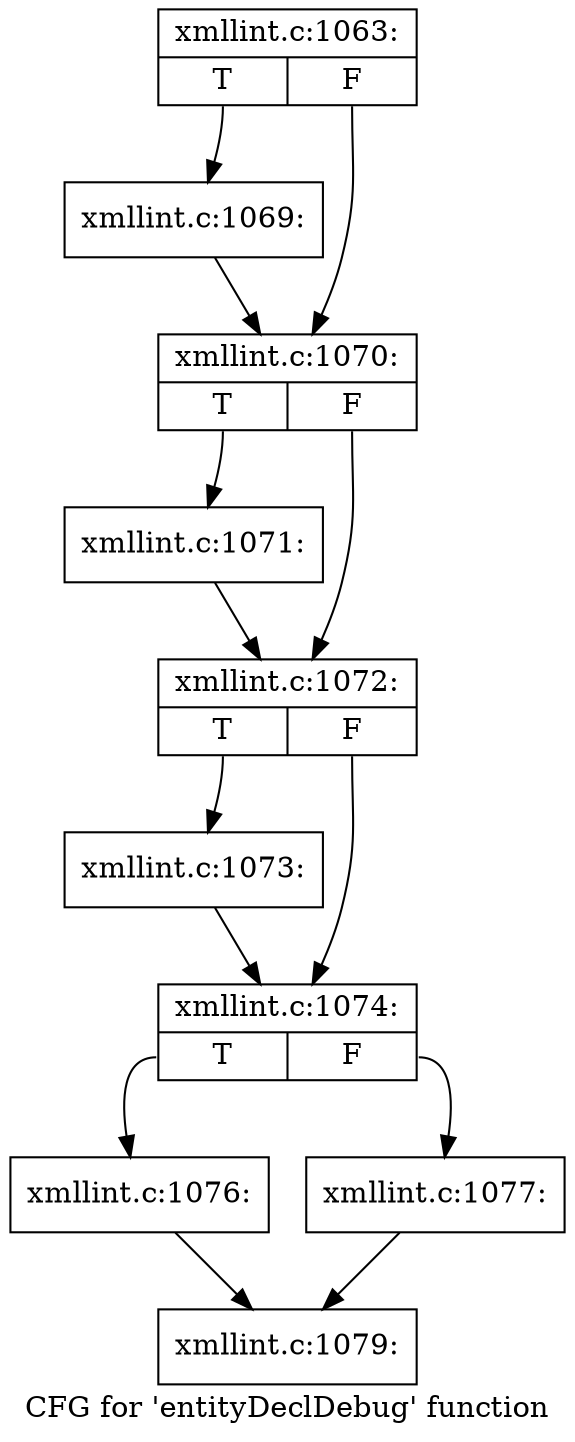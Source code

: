 digraph "CFG for 'entityDeclDebug' function" {
	label="CFG for 'entityDeclDebug' function";

	Node0x556d1b54fd60 [shape=record,label="{xmllint.c:1063:|{<s0>T|<s1>F}}"];
	Node0x556d1b54fd60:s0 -> Node0x556d1b553090;
	Node0x556d1b54fd60:s1 -> Node0x556d1b5530e0;
	Node0x556d1b553090 [shape=record,label="{xmllint.c:1069:}"];
	Node0x556d1b553090 -> Node0x556d1b5530e0;
	Node0x556d1b5530e0 [shape=record,label="{xmllint.c:1070:|{<s0>T|<s1>F}}"];
	Node0x556d1b5530e0:s0 -> Node0x556d1b5535d0;
	Node0x556d1b5530e0:s1 -> Node0x556d1b553620;
	Node0x556d1b5535d0 [shape=record,label="{xmllint.c:1071:}"];
	Node0x556d1b5535d0 -> Node0x556d1b553620;
	Node0x556d1b553620 [shape=record,label="{xmllint.c:1072:|{<s0>T|<s1>F}}"];
	Node0x556d1b553620:s0 -> Node0x556d1b553b10;
	Node0x556d1b553620:s1 -> Node0x556d1b553b60;
	Node0x556d1b553b10 [shape=record,label="{xmllint.c:1073:}"];
	Node0x556d1b553b10 -> Node0x556d1b553b60;
	Node0x556d1b553b60 [shape=record,label="{xmllint.c:1074:|{<s0>T|<s1>F}}"];
	Node0x556d1b553b60:s0 -> Node0x556d1b554240;
	Node0x556d1b553b60:s1 -> Node0x556d1b554290;
	Node0x556d1b554240 [shape=record,label="{xmllint.c:1076:}"];
	Node0x556d1b554240 -> Node0x556d1b551610;
	Node0x556d1b554290 [shape=record,label="{xmllint.c:1077:}"];
	Node0x556d1b554290 -> Node0x556d1b551610;
	Node0x556d1b551610 [shape=record,label="{xmllint.c:1079:}"];
}
